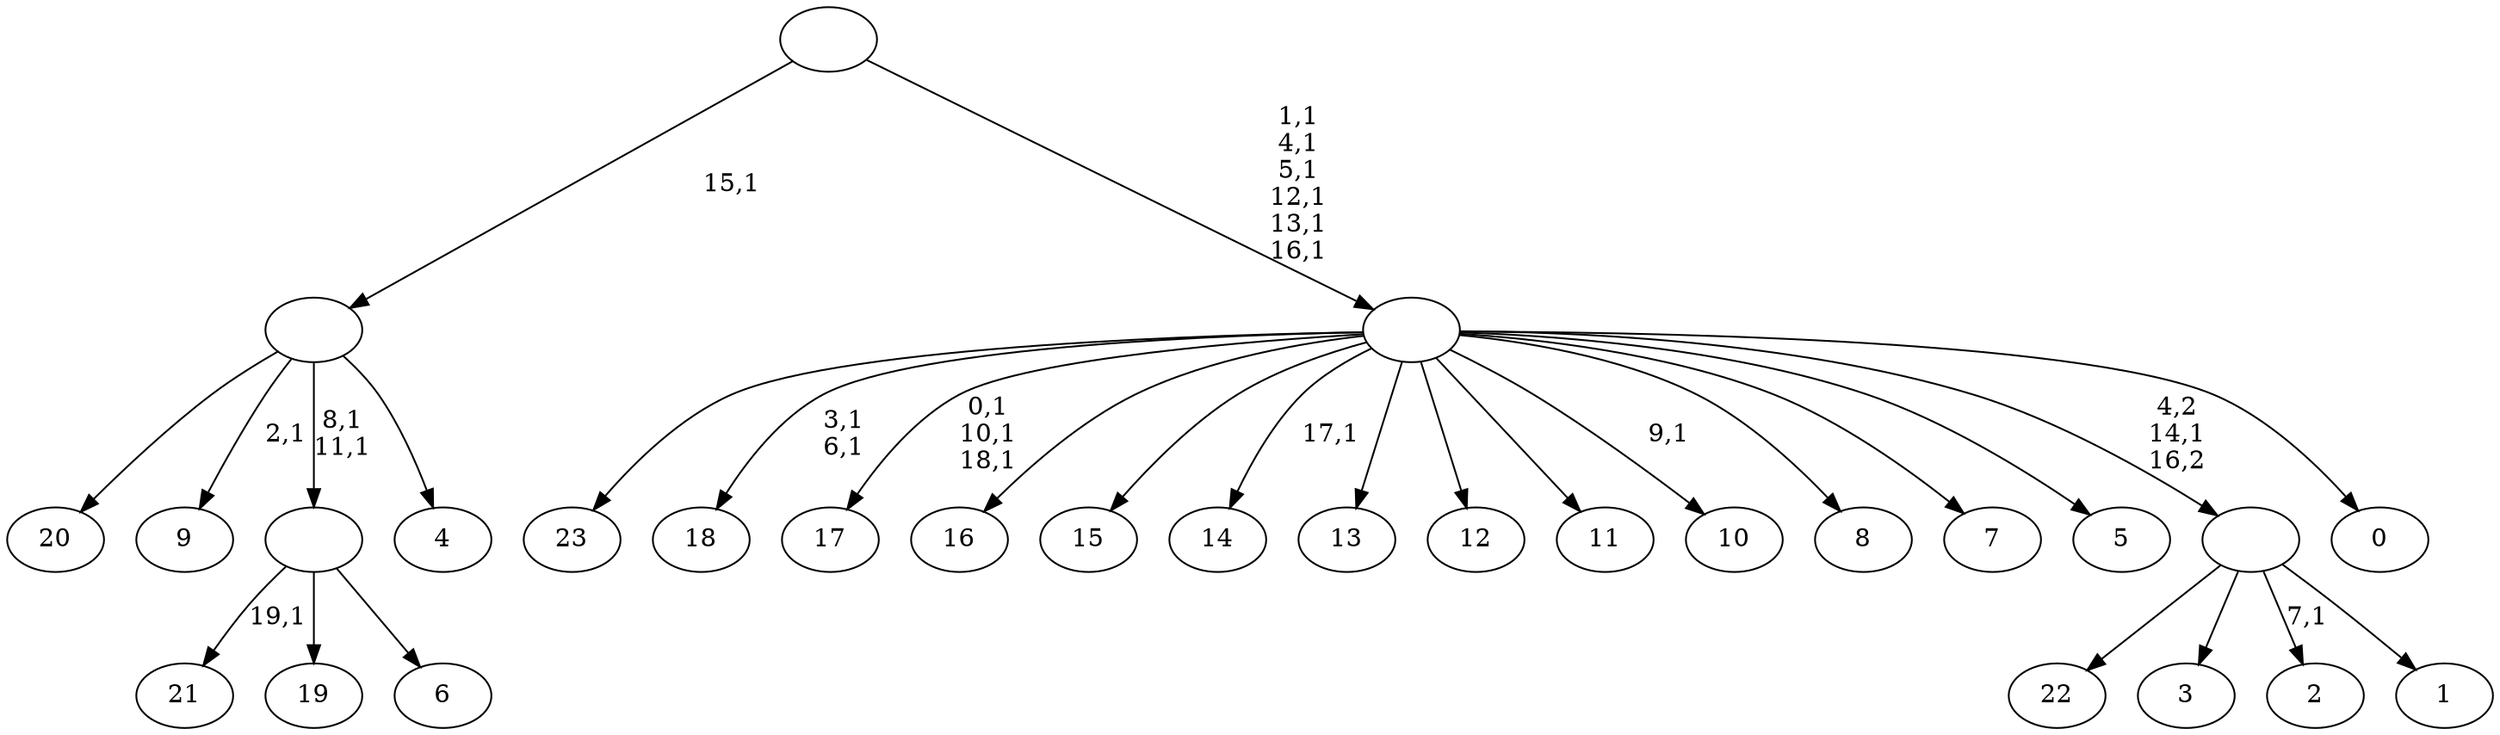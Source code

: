 digraph T {
	44 [label="23"]
	43 [label="22"]
	42 [label="21"]
	40 [label="20"]
	39 [label="19"]
	38 [label="18"]
	35 [label="17"]
	31 [label="16"]
	30 [label="15"]
	29 [label="14"]
	27 [label="13"]
	26 [label="12"]
	25 [label="11"]
	24 [label="10"]
	22 [label="9"]
	20 [label="8"]
	19 [label="7"]
	18 [label="6"]
	17 [label=""]
	15 [label="5"]
	14 [label="4"]
	13 [label=""]
	12 [label="3"]
	11 [label="2"]
	9 [label="1"]
	8 [label=""]
	7 [label="0"]
	6 [label=""]
	0 [label=""]
	17 -> 42 [label="19,1"]
	17 -> 39 [label=""]
	17 -> 18 [label=""]
	13 -> 17 [label="8,1\n11,1"]
	13 -> 22 [label="2,1"]
	13 -> 40 [label=""]
	13 -> 14 [label=""]
	8 -> 11 [label="7,1"]
	8 -> 43 [label=""]
	8 -> 12 [label=""]
	8 -> 9 [label=""]
	6 -> 24 [label="9,1"]
	6 -> 29 [label="17,1"]
	6 -> 35 [label="0,1\n10,1\n18,1"]
	6 -> 38 [label="3,1\n6,1"]
	6 -> 44 [label=""]
	6 -> 31 [label=""]
	6 -> 30 [label=""]
	6 -> 27 [label=""]
	6 -> 26 [label=""]
	6 -> 25 [label=""]
	6 -> 20 [label=""]
	6 -> 19 [label=""]
	6 -> 15 [label=""]
	6 -> 8 [label="4,2\n14,1\n16,2"]
	6 -> 7 [label=""]
	0 -> 6 [label="1,1\n4,1\n5,1\n12,1\n13,1\n16,1"]
	0 -> 13 [label="15,1"]
}
